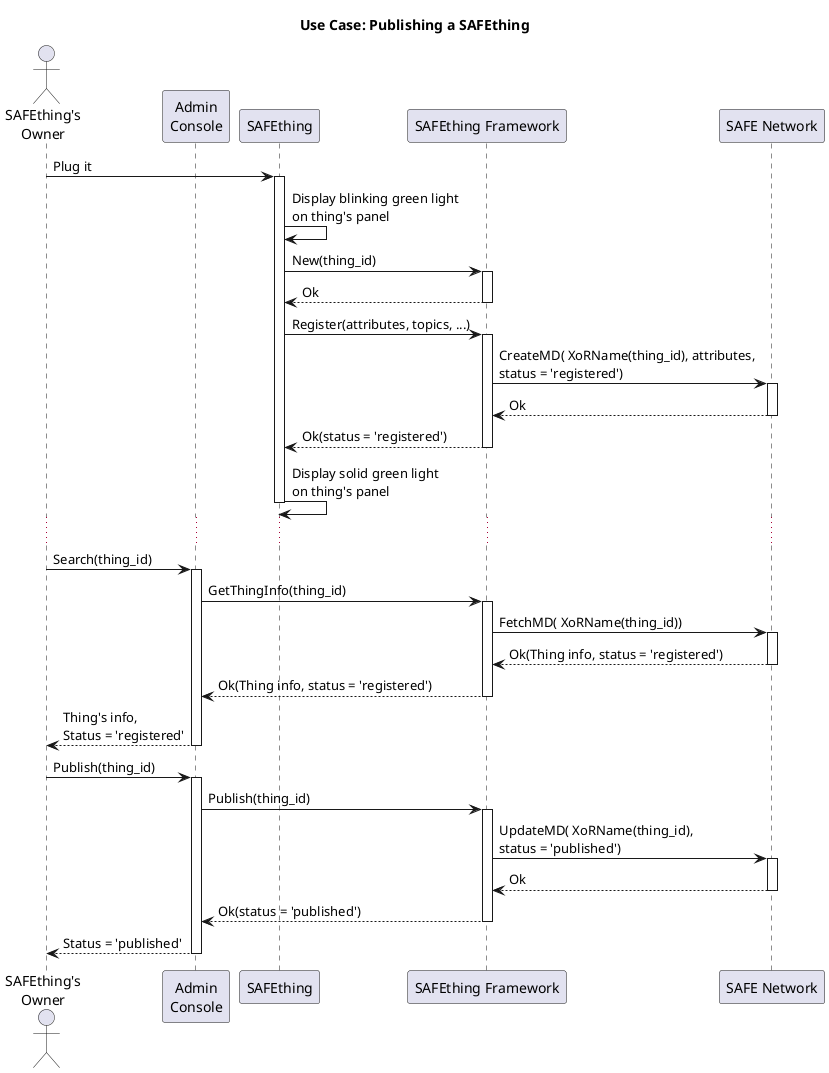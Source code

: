 @startuml
title **Use Case: Publishing a SAFEthing**

actor "SAFEthing's\nOwner" as owner
participant "Admin\nConsole" as admin
participant SAFEthing as thing
participant "SAFEthing Framework" as framework
participant "SAFE Network" as safenet

owner -> thing: Plug it
activate thing

thing -> thing: Display blinking green light\non thing's panel
thing -> framework: New(thing_id)
activate framework

thing <-- framework: Ok
deactivate framework

thing -> framework: Register(attributes, topics, ...)
activate framework

framework -> safenet: CreateMD( XoRName(thing_id), attributes,\nstatus = 'registered')
activate safenet

framework <-- safenet: Ok
deactivate safenet

thing <-- framework: Ok(status = 'registered')
deactivate framework
thing -> thing: Display solid green light\non thing's panel
deactivate thing

...

owner -> admin: Search(thing_id)
activate admin

admin -> framework: GetThingInfo(thing_id)
activate framework

framework -> safenet: FetchMD( XoRName(thing_id))
activate safenet

framework <-- safenet: Ok(Thing info, status = 'registered')
deactivate safenet

admin <-- framework: Ok(Thing info, status = 'registered')
deactivate framework

owner <-- admin: Thing's info,\nStatus = 'registered'
deactivate admin

owner -> admin: Publish(thing_id)
activate admin

admin -> framework: Publish(thing_id)
activate framework

framework -> safenet: UpdateMD( XoRName(thing_id),\nstatus = 'published')
activate safenet

framework <-- safenet: Ok
deactivate safenet

admin <-- framework: Ok(status = 'published')
deactivate framework

owner <-- admin: Status = 'published'
deactivate admin

@enduml
